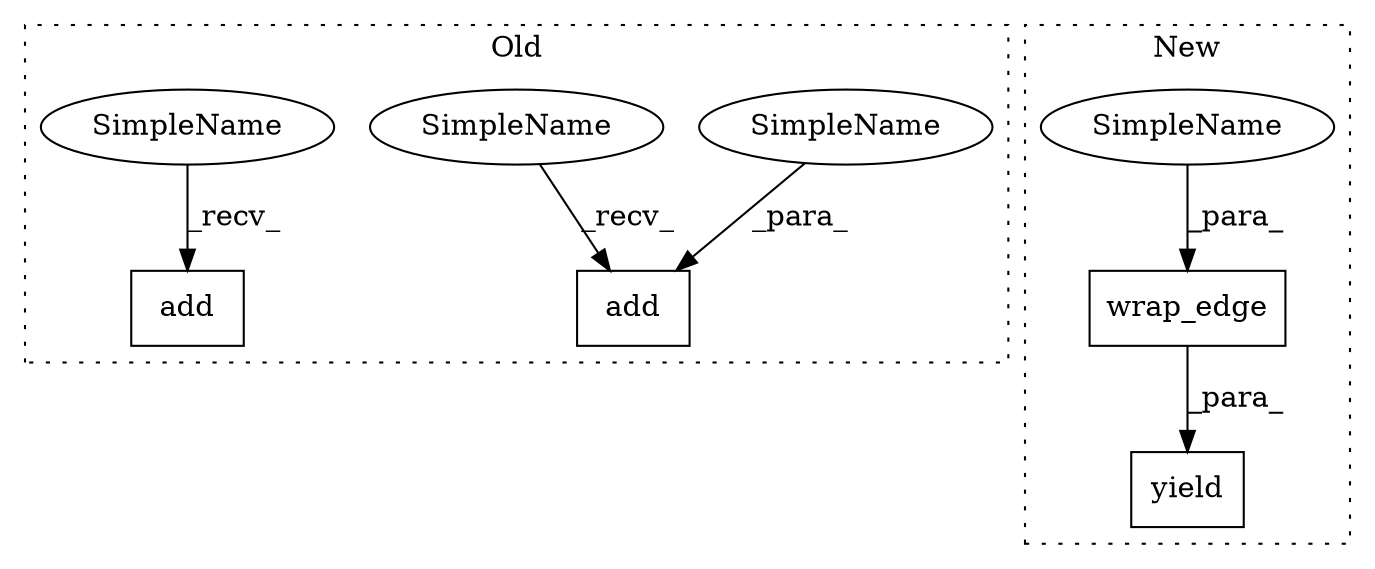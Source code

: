digraph G {
subgraph cluster0 {
1 [label="add" a="32" s="1763,1771" l="4,1" shape="box"];
4 [label="add" a="32" s="1984,1997" l="4,1" shape="box"];
5 [label="SimpleName" a="42" s="1767" l="4" shape="ellipse"];
7 [label="SimpleName" a="42" s="1758" l="4" shape="ellipse"];
8 [label="SimpleName" a="42" s="1979" l="4" shape="ellipse"];
label = "Old";
style="dotted";
}
subgraph cluster1 {
2 [label="wrap_edge" a="32" s="1803,1817" l="10,1" shape="box"];
3 [label="yield" a="112" s="1796" l="7" shape="box"];
6 [label="SimpleName" a="42" s="1813" l="4" shape="ellipse"];
label = "New";
style="dotted";
}
2 -> 3 [label="_para_"];
5 -> 1 [label="_para_"];
6 -> 2 [label="_para_"];
7 -> 1 [label="_recv_"];
8 -> 4 [label="_recv_"];
}